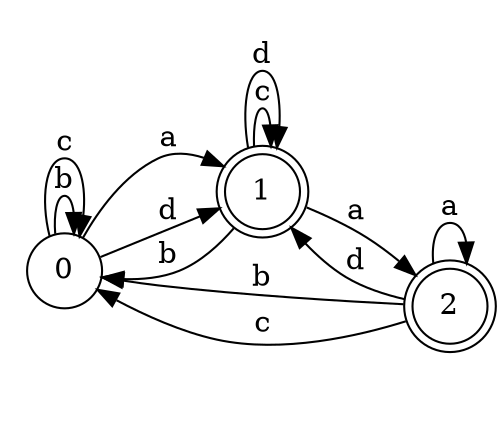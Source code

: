 digraph n3_10 {
__start0 [label="" shape="none"];

rankdir=LR;
size="8,5";

s0 [style="filled", color="black", fillcolor="white" shape="circle", label="0"];
s1 [style="rounded,filled", color="black", fillcolor="white" shape="doublecircle", label="1"];
s2 [style="rounded,filled", color="black", fillcolor="white" shape="doublecircle", label="2"];
s0 -> s1 [label="a"];
s0 -> s0 [label="b"];
s0 -> s0 [label="c"];
s0 -> s1 [label="d"];
s1 -> s2 [label="a"];
s1 -> s0 [label="b"];
s1 -> s1 [label="c"];
s1 -> s1 [label="d"];
s2 -> s2 [label="a"];
s2 -> s0 [label="b"];
s2 -> s0 [label="c"];
s2 -> s1 [label="d"];

}